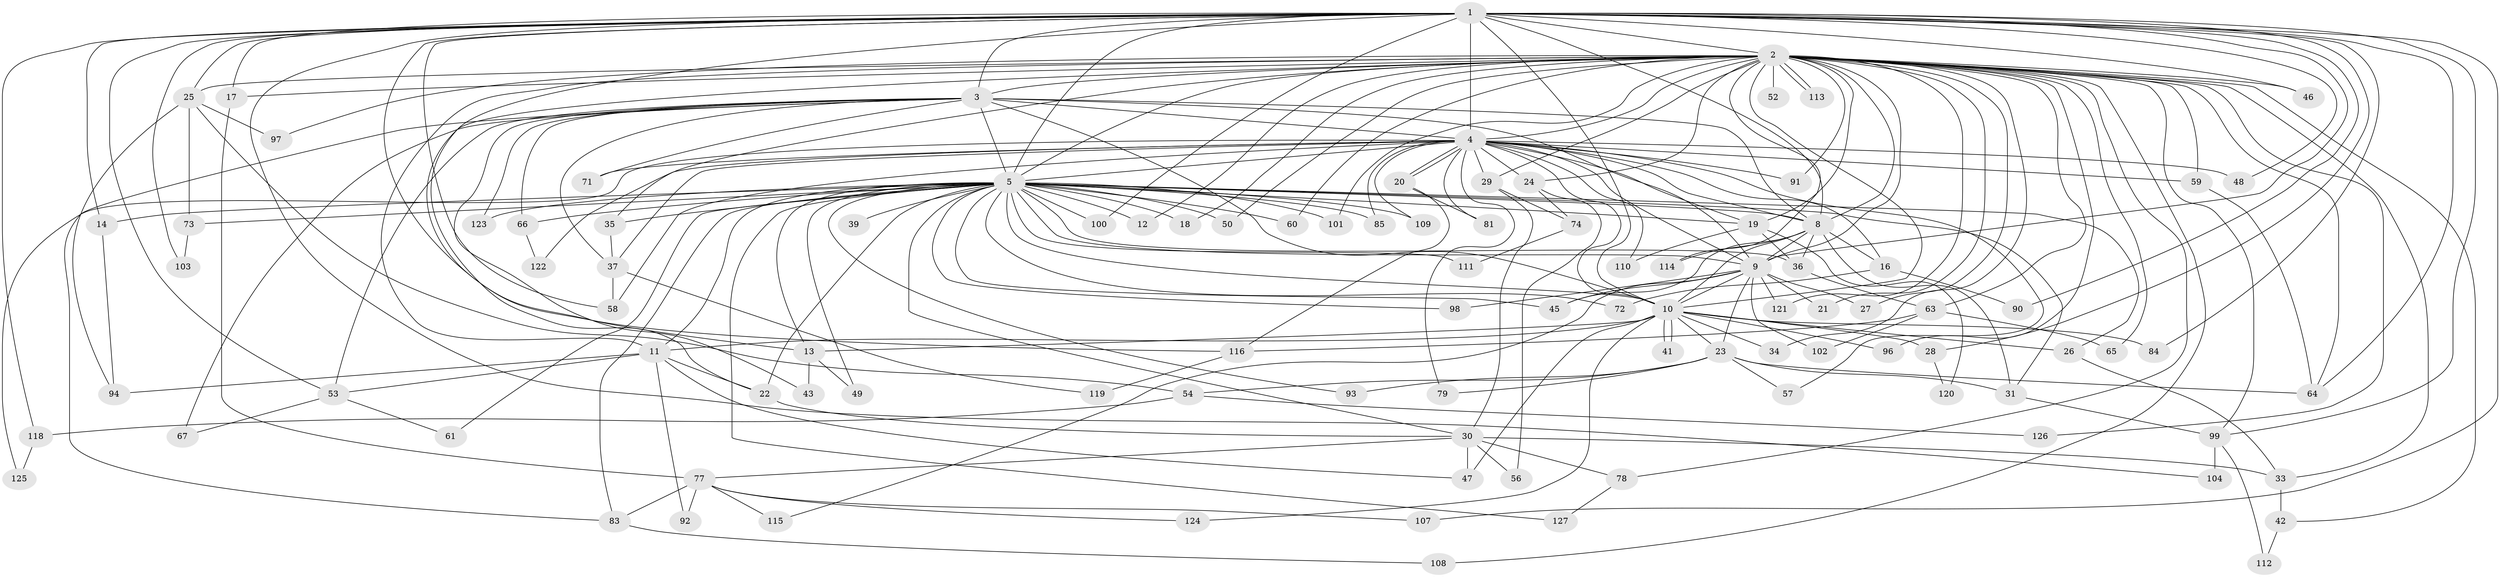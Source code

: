 // original degree distribution, {29: 0.0078125, 30: 0.0078125, 17: 0.015625, 28: 0.015625, 22: 0.015625, 26: 0.0078125, 15: 0.0078125, 7: 0.0078125, 2: 0.5546875, 6: 0.03125, 3: 0.171875, 4: 0.109375, 5: 0.0390625, 8: 0.0078125}
// Generated by graph-tools (version 1.1) at 2025/41/03/06/25 10:41:40]
// undirected, 102 vertices, 233 edges
graph export_dot {
graph [start="1"]
  node [color=gray90,style=filled];
  1 [super="+105"];
  2 [super="+7"];
  3 [super="+55"];
  4 [super="+15"];
  5 [super="+6"];
  8 [super="+88"];
  9 [super="+62"];
  10 [super="+80"];
  11 [super="+68"];
  12;
  13 [super="+69"];
  14;
  16;
  17;
  18;
  19 [super="+32"];
  20;
  21;
  22 [super="+44"];
  23 [super="+38"];
  24;
  25;
  26;
  27;
  28;
  29;
  30 [super="+75"];
  31;
  33 [super="+76"];
  34;
  35;
  36 [super="+40"];
  37 [super="+86"];
  39;
  41;
  42;
  43;
  45 [super="+51"];
  46 [super="+89"];
  47 [super="+70"];
  48;
  49;
  50;
  52;
  53;
  54;
  56;
  57;
  58 [super="+82"];
  59 [super="+117"];
  60;
  61;
  63 [super="+128"];
  64 [super="+106"];
  65;
  66;
  67;
  71;
  72;
  73;
  74;
  77 [super="+87"];
  78;
  79;
  81;
  83;
  84;
  85;
  90;
  91;
  92;
  93;
  94 [super="+95"];
  96;
  97;
  98;
  99;
  100;
  101;
  102;
  103;
  104;
  107;
  108;
  109;
  110;
  111;
  112;
  113;
  114;
  115;
  116;
  118;
  119;
  120;
  121;
  122;
  123;
  124;
  125;
  126;
  127;
  1 -- 2 [weight=2];
  1 -- 3;
  1 -- 4 [weight=2];
  1 -- 5 [weight=2];
  1 -- 8 [weight=2];
  1 -- 9;
  1 -- 10;
  1 -- 14;
  1 -- 17;
  1 -- 22;
  1 -- 25;
  1 -- 28;
  1 -- 48;
  1 -- 53;
  1 -- 84;
  1 -- 90;
  1 -- 100;
  1 -- 103;
  1 -- 104;
  1 -- 107;
  1 -- 116;
  1 -- 118;
  1 -- 58;
  1 -- 99;
  1 -- 46;
  1 -- 64;
  2 -- 3 [weight=2];
  2 -- 4 [weight=2];
  2 -- 5 [weight=4];
  2 -- 8 [weight=2];
  2 -- 9 [weight=3];
  2 -- 10 [weight=2];
  2 -- 12;
  2 -- 25;
  2 -- 27;
  2 -- 29;
  2 -- 33;
  2 -- 34;
  2 -- 35;
  2 -- 50;
  2 -- 52 [weight=2];
  2 -- 59;
  2 -- 60;
  2 -- 63;
  2 -- 64;
  2 -- 78;
  2 -- 96;
  2 -- 113;
  2 -- 113;
  2 -- 114;
  2 -- 126;
  2 -- 65;
  2 -- 11;
  2 -- 17;
  2 -- 18;
  2 -- 21;
  2 -- 24;
  2 -- 91;
  2 -- 97;
  2 -- 99;
  2 -- 101;
  2 -- 42;
  2 -- 108;
  2 -- 46;
  2 -- 121;
  2 -- 13;
  2 -- 19;
  3 -- 4;
  3 -- 5 [weight=2];
  3 -- 8;
  3 -- 9;
  3 -- 10;
  3 -- 37;
  3 -- 43;
  3 -- 66;
  3 -- 67;
  3 -- 71;
  3 -- 83;
  3 -- 123;
  3 -- 53;
  4 -- 5 [weight=2];
  4 -- 8;
  4 -- 9;
  4 -- 10;
  4 -- 16;
  4 -- 20;
  4 -- 20;
  4 -- 24;
  4 -- 37;
  4 -- 48;
  4 -- 57;
  4 -- 58;
  4 -- 59;
  4 -- 71;
  4 -- 79;
  4 -- 81;
  4 -- 85;
  4 -- 91;
  4 -- 109;
  4 -- 110;
  4 -- 122;
  4 -- 125;
  4 -- 19;
  4 -- 29;
  5 -- 8 [weight=2];
  5 -- 9 [weight=2];
  5 -- 10 [weight=2];
  5 -- 11;
  5 -- 12;
  5 -- 13;
  5 -- 14;
  5 -- 18;
  5 -- 19;
  5 -- 22;
  5 -- 30;
  5 -- 39 [weight=2];
  5 -- 50;
  5 -- 60;
  5 -- 61;
  5 -- 66;
  5 -- 93;
  5 -- 98;
  5 -- 100;
  5 -- 101;
  5 -- 111;
  5 -- 127;
  5 -- 72;
  5 -- 73;
  5 -- 83;
  5 -- 85;
  5 -- 26;
  5 -- 31;
  5 -- 35;
  5 -- 36;
  5 -- 109;
  5 -- 49;
  5 -- 123;
  5 -- 45;
  8 -- 9;
  8 -- 10;
  8 -- 16;
  8 -- 31;
  8 -- 36;
  8 -- 45;
  8 -- 114;
  9 -- 10;
  9 -- 21;
  9 -- 23;
  9 -- 27;
  9 -- 45;
  9 -- 98;
  9 -- 102;
  9 -- 115;
  9 -- 121;
  10 -- 13 [weight=2];
  10 -- 23;
  10 -- 26;
  10 -- 28;
  10 -- 34;
  10 -- 41;
  10 -- 41;
  10 -- 84;
  10 -- 96;
  10 -- 124;
  10 -- 47;
  10 -- 11;
  11 -- 47;
  11 -- 53;
  11 -- 92;
  11 -- 94;
  11 -- 22;
  13 -- 43;
  13 -- 49;
  14 -- 94;
  16 -- 72;
  16 -- 90;
  17 -- 77;
  19 -- 110;
  19 -- 36;
  19 -- 120;
  20 -- 81;
  20 -- 116;
  22 -- 30;
  23 -- 54;
  23 -- 57;
  23 -- 64;
  23 -- 79;
  23 -- 93;
  23 -- 31;
  24 -- 56;
  24 -- 74;
  25 -- 54;
  25 -- 73;
  25 -- 94;
  25 -- 97;
  26 -- 33;
  28 -- 120;
  29 -- 74;
  29 -- 30;
  30 -- 47;
  30 -- 56;
  30 -- 77;
  30 -- 78;
  30 -- 33;
  31 -- 99;
  33 -- 42;
  35 -- 37;
  36 -- 63;
  37 -- 58;
  37 -- 119;
  42 -- 112;
  53 -- 61;
  53 -- 67;
  54 -- 118;
  54 -- 126;
  59 -- 64;
  63 -- 65;
  63 -- 102;
  63 -- 116;
  66 -- 122;
  73 -- 103;
  74 -- 111;
  77 -- 83;
  77 -- 115;
  77 -- 107;
  77 -- 124;
  77 -- 92;
  78 -- 127;
  83 -- 108;
  99 -- 104;
  99 -- 112;
  116 -- 119;
  118 -- 125;
}
